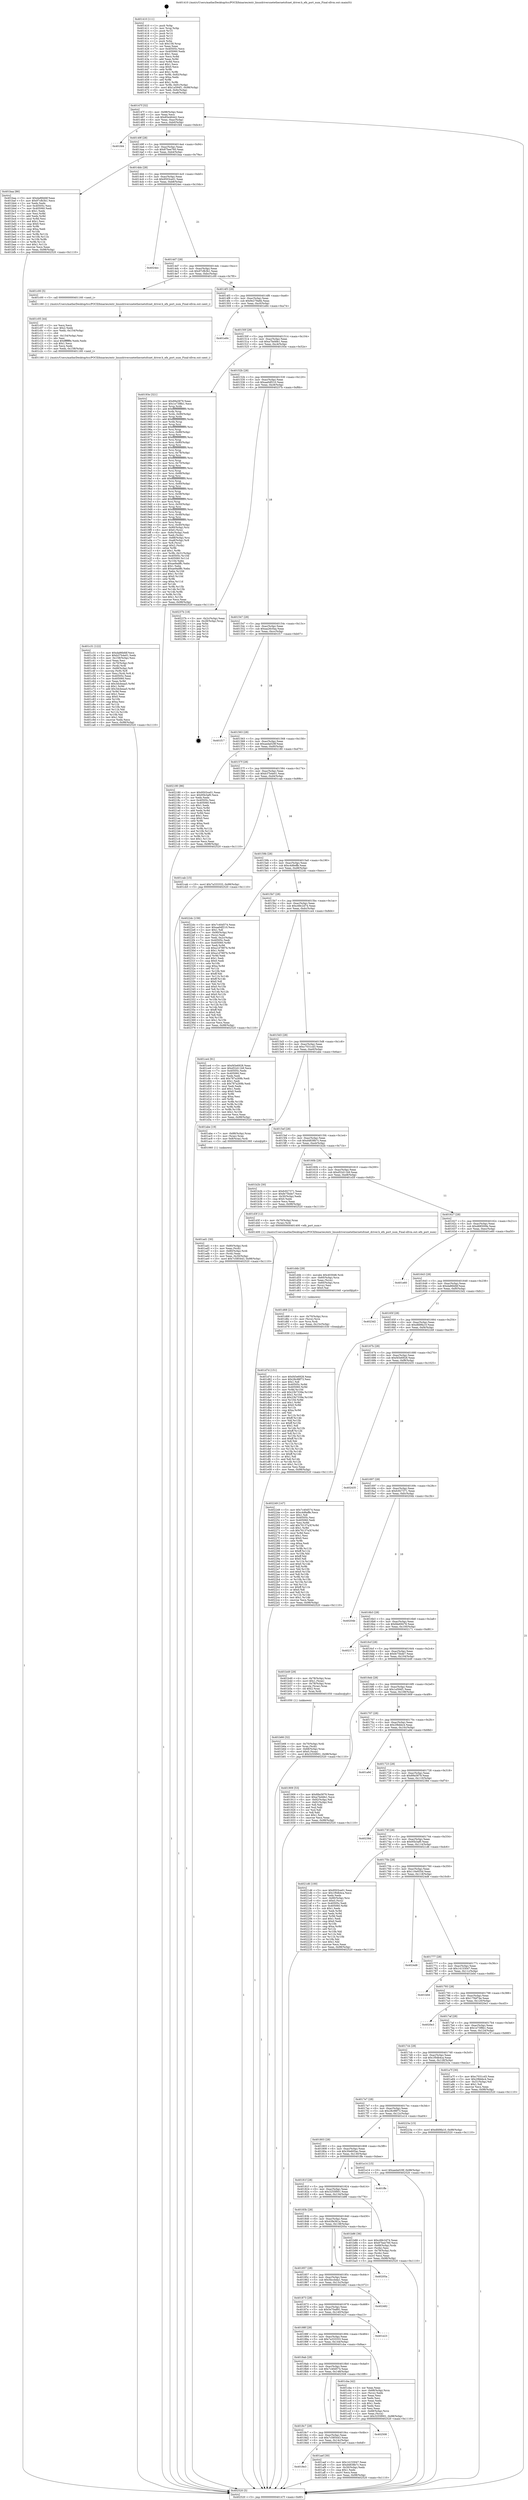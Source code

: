digraph "0x401410" {
  label = "0x401410 (/mnt/c/Users/mathe/Desktop/tcc/POCII/binaries/extr_linuxdriversnetethernetsfcnet_driver.h_efx_port_num_Final-ollvm.out::main(0))"
  labelloc = "t"
  node[shape=record]

  Entry [label="",width=0.3,height=0.3,shape=circle,fillcolor=black,style=filled]
  "0x40147f" [label="{
     0x40147f [32]\l
     | [instrs]\l
     &nbsp;&nbsp;0x40147f \<+6\>: mov -0x98(%rbp),%eax\l
     &nbsp;&nbsp;0x401485 \<+2\>: mov %eax,%ecx\l
     &nbsp;&nbsp;0x401487 \<+6\>: sub $0x85e46442,%ecx\l
     &nbsp;&nbsp;0x40148d \<+6\>: mov %eax,-0xac(%rbp)\l
     &nbsp;&nbsp;0x401493 \<+6\>: mov %ecx,-0xb0(%rbp)\l
     &nbsp;&nbsp;0x401499 \<+6\>: je 0000000000401fd4 \<main+0xbc4\>\l
  }"]
  "0x401fd4" [label="{
     0x401fd4\l
  }", style=dashed]
  "0x40149f" [label="{
     0x40149f [28]\l
     | [instrs]\l
     &nbsp;&nbsp;0x40149f \<+5\>: jmp 00000000004014a4 \<main+0x94\>\l
     &nbsp;&nbsp;0x4014a4 \<+6\>: mov -0xac(%rbp),%eax\l
     &nbsp;&nbsp;0x4014aa \<+5\>: sub $0x87bee760,%eax\l
     &nbsp;&nbsp;0x4014af \<+6\>: mov %eax,-0xb4(%rbp)\l
     &nbsp;&nbsp;0x4014b5 \<+6\>: je 0000000000401baa \<main+0x79a\>\l
  }"]
  Exit [label="",width=0.3,height=0.3,shape=circle,fillcolor=black,style=filled,peripheries=2]
  "0x401baa" [label="{
     0x401baa [86]\l
     | [instrs]\l
     &nbsp;&nbsp;0x401baa \<+5\>: mov $0xda86bfdf,%eax\l
     &nbsp;&nbsp;0x401baf \<+5\>: mov $0x97cfb3b1,%ecx\l
     &nbsp;&nbsp;0x401bb4 \<+2\>: xor %edx,%edx\l
     &nbsp;&nbsp;0x401bb6 \<+7\>: mov 0x40505c,%esi\l
     &nbsp;&nbsp;0x401bbd \<+7\>: mov 0x405060,%edi\l
     &nbsp;&nbsp;0x401bc4 \<+3\>: sub $0x1,%edx\l
     &nbsp;&nbsp;0x401bc7 \<+3\>: mov %esi,%r8d\l
     &nbsp;&nbsp;0x401bca \<+3\>: add %edx,%r8d\l
     &nbsp;&nbsp;0x401bcd \<+4\>: imul %r8d,%esi\l
     &nbsp;&nbsp;0x401bd1 \<+3\>: and $0x1,%esi\l
     &nbsp;&nbsp;0x401bd4 \<+3\>: cmp $0x0,%esi\l
     &nbsp;&nbsp;0x401bd7 \<+4\>: sete %r9b\l
     &nbsp;&nbsp;0x401bdb \<+3\>: cmp $0xa,%edi\l
     &nbsp;&nbsp;0x401bde \<+4\>: setl %r10b\l
     &nbsp;&nbsp;0x401be2 \<+3\>: mov %r9b,%r11b\l
     &nbsp;&nbsp;0x401be5 \<+3\>: and %r10b,%r11b\l
     &nbsp;&nbsp;0x401be8 \<+3\>: xor %r10b,%r9b\l
     &nbsp;&nbsp;0x401beb \<+3\>: or %r9b,%r11b\l
     &nbsp;&nbsp;0x401bee \<+4\>: test $0x1,%r11b\l
     &nbsp;&nbsp;0x401bf2 \<+3\>: cmovne %ecx,%eax\l
     &nbsp;&nbsp;0x401bf5 \<+6\>: mov %eax,-0x98(%rbp)\l
     &nbsp;&nbsp;0x401bfb \<+5\>: jmp 0000000000402520 \<main+0x1110\>\l
  }"]
  "0x4014bb" [label="{
     0x4014bb [28]\l
     | [instrs]\l
     &nbsp;&nbsp;0x4014bb \<+5\>: jmp 00000000004014c0 \<main+0xb0\>\l
     &nbsp;&nbsp;0x4014c0 \<+6\>: mov -0xac(%rbp),%eax\l
     &nbsp;&nbsp;0x4014c6 \<+5\>: sub $0x9503ce01,%eax\l
     &nbsp;&nbsp;0x4014cb \<+6\>: mov %eax,-0xb8(%rbp)\l
     &nbsp;&nbsp;0x4014d1 \<+6\>: je 00000000004024ec \<main+0x10dc\>\l
  }"]
  "0x401d7d" [label="{
     0x401d7d [151]\l
     | [instrs]\l
     &nbsp;&nbsp;0x401d7d \<+5\>: mov $0xf45e6928,%eax\l
     &nbsp;&nbsp;0x401d82 \<+5\>: mov $0x28c98f73,%esi\l
     &nbsp;&nbsp;0x401d87 \<+2\>: mov $0x1,%dl\l
     &nbsp;&nbsp;0x401d89 \<+8\>: mov 0x40505c,%r8d\l
     &nbsp;&nbsp;0x401d91 \<+8\>: mov 0x405060,%r9d\l
     &nbsp;&nbsp;0x401d99 \<+3\>: mov %r8d,%r10d\l
     &nbsp;&nbsp;0x401d9c \<+7\>: add $0x23b7339e,%r10d\l
     &nbsp;&nbsp;0x401da3 \<+4\>: sub $0x1,%r10d\l
     &nbsp;&nbsp;0x401da7 \<+7\>: sub $0x23b7339e,%r10d\l
     &nbsp;&nbsp;0x401dae \<+4\>: imul %r10d,%r8d\l
     &nbsp;&nbsp;0x401db2 \<+4\>: and $0x1,%r8d\l
     &nbsp;&nbsp;0x401db6 \<+4\>: cmp $0x0,%r8d\l
     &nbsp;&nbsp;0x401dba \<+4\>: sete %r11b\l
     &nbsp;&nbsp;0x401dbe \<+4\>: cmp $0xa,%r9d\l
     &nbsp;&nbsp;0x401dc2 \<+3\>: setl %bl\l
     &nbsp;&nbsp;0x401dc5 \<+3\>: mov %r11b,%r14b\l
     &nbsp;&nbsp;0x401dc8 \<+4\>: xor $0xff,%r14b\l
     &nbsp;&nbsp;0x401dcc \<+3\>: mov %bl,%r15b\l
     &nbsp;&nbsp;0x401dcf \<+4\>: xor $0xff,%r15b\l
     &nbsp;&nbsp;0x401dd3 \<+3\>: xor $0x1,%dl\l
     &nbsp;&nbsp;0x401dd6 \<+3\>: mov %r14b,%r12b\l
     &nbsp;&nbsp;0x401dd9 \<+4\>: and $0xff,%r12b\l
     &nbsp;&nbsp;0x401ddd \<+3\>: and %dl,%r11b\l
     &nbsp;&nbsp;0x401de0 \<+3\>: mov %r15b,%r13b\l
     &nbsp;&nbsp;0x401de3 \<+4\>: and $0xff,%r13b\l
     &nbsp;&nbsp;0x401de7 \<+2\>: and %dl,%bl\l
     &nbsp;&nbsp;0x401de9 \<+3\>: or %r11b,%r12b\l
     &nbsp;&nbsp;0x401dec \<+3\>: or %bl,%r13b\l
     &nbsp;&nbsp;0x401def \<+3\>: xor %r13b,%r12b\l
     &nbsp;&nbsp;0x401df2 \<+3\>: or %r15b,%r14b\l
     &nbsp;&nbsp;0x401df5 \<+4\>: xor $0xff,%r14b\l
     &nbsp;&nbsp;0x401df9 \<+3\>: or $0x1,%dl\l
     &nbsp;&nbsp;0x401dfc \<+3\>: and %dl,%r14b\l
     &nbsp;&nbsp;0x401dff \<+3\>: or %r14b,%r12b\l
     &nbsp;&nbsp;0x401e02 \<+4\>: test $0x1,%r12b\l
     &nbsp;&nbsp;0x401e06 \<+3\>: cmovne %esi,%eax\l
     &nbsp;&nbsp;0x401e09 \<+6\>: mov %eax,-0x98(%rbp)\l
     &nbsp;&nbsp;0x401e0f \<+5\>: jmp 0000000000402520 \<main+0x1110\>\l
  }"]
  "0x4024ec" [label="{
     0x4024ec\l
  }", style=dashed]
  "0x4014d7" [label="{
     0x4014d7 [28]\l
     | [instrs]\l
     &nbsp;&nbsp;0x4014d7 \<+5\>: jmp 00000000004014dc \<main+0xcc\>\l
     &nbsp;&nbsp;0x4014dc \<+6\>: mov -0xac(%rbp),%eax\l
     &nbsp;&nbsp;0x4014e2 \<+5\>: sub $0x97cfb3b1,%eax\l
     &nbsp;&nbsp;0x4014e7 \<+6\>: mov %eax,-0xbc(%rbp)\l
     &nbsp;&nbsp;0x4014ed \<+6\>: je 0000000000401c00 \<main+0x7f0\>\l
  }"]
  "0x401d68" [label="{
     0x401d68 [21]\l
     | [instrs]\l
     &nbsp;&nbsp;0x401d68 \<+4\>: mov -0x70(%rbp),%rcx\l
     &nbsp;&nbsp;0x401d6c \<+3\>: mov (%rcx),%rcx\l
     &nbsp;&nbsp;0x401d6f \<+3\>: mov %rcx,%rdi\l
     &nbsp;&nbsp;0x401d72 \<+6\>: mov %eax,-0x15c(%rbp)\l
     &nbsp;&nbsp;0x401d78 \<+5\>: call 0000000000401030 \<free@plt\>\l
     | [calls]\l
     &nbsp;&nbsp;0x401030 \{1\} (unknown)\l
  }"]
  "0x401c00" [label="{
     0x401c00 [5]\l
     | [instrs]\l
     &nbsp;&nbsp;0x401c00 \<+5\>: call 0000000000401160 \<next_i\>\l
     | [calls]\l
     &nbsp;&nbsp;0x401160 \{1\} (/mnt/c/Users/mathe/Desktop/tcc/POCII/binaries/extr_linuxdriversnetethernetsfcnet_driver.h_efx_port_num_Final-ollvm.out::next_i)\l
  }"]
  "0x4014f3" [label="{
     0x4014f3 [28]\l
     | [instrs]\l
     &nbsp;&nbsp;0x4014f3 \<+5\>: jmp 00000000004014f8 \<main+0xe8\>\l
     &nbsp;&nbsp;0x4014f8 \<+6\>: mov -0xac(%rbp),%eax\l
     &nbsp;&nbsp;0x4014fe \<+5\>: sub $0x9e279a6b,%eax\l
     &nbsp;&nbsp;0x401503 \<+6\>: mov %eax,-0xc0(%rbp)\l
     &nbsp;&nbsp;0x401509 \<+6\>: je 0000000000401e84 \<main+0xa74\>\l
  }"]
  "0x401d4b" [label="{
     0x401d4b [29]\l
     | [instrs]\l
     &nbsp;&nbsp;0x401d4b \<+10\>: movabs $0x4030d6,%rdi\l
     &nbsp;&nbsp;0x401d55 \<+4\>: mov -0x60(%rbp),%rcx\l
     &nbsp;&nbsp;0x401d59 \<+2\>: mov %eax,(%rcx)\l
     &nbsp;&nbsp;0x401d5b \<+4\>: mov -0x60(%rbp),%rcx\l
     &nbsp;&nbsp;0x401d5f \<+2\>: mov (%rcx),%esi\l
     &nbsp;&nbsp;0x401d61 \<+2\>: mov $0x0,%al\l
     &nbsp;&nbsp;0x401d63 \<+5\>: call 0000000000401040 \<printf@plt\>\l
     | [calls]\l
     &nbsp;&nbsp;0x401040 \{1\} (unknown)\l
  }"]
  "0x401e84" [label="{
     0x401e84\l
  }", style=dashed]
  "0x40150f" [label="{
     0x40150f [28]\l
     | [instrs]\l
     &nbsp;&nbsp;0x40150f \<+5\>: jmp 0000000000401514 \<main+0x104\>\l
     &nbsp;&nbsp;0x401514 \<+6\>: mov -0xac(%rbp),%eax\l
     &nbsp;&nbsp;0x40151a \<+5\>: sub $0xa7bd4fe1,%eax\l
     &nbsp;&nbsp;0x40151f \<+6\>: mov %eax,-0xc4(%rbp)\l
     &nbsp;&nbsp;0x401525 \<+6\>: je 000000000040193e \<main+0x52e\>\l
  }"]
  "0x401c31" [label="{
     0x401c31 [122]\l
     | [instrs]\l
     &nbsp;&nbsp;0x401c31 \<+5\>: mov $0xda86bfdf,%ecx\l
     &nbsp;&nbsp;0x401c36 \<+5\>: mov $0xb37b4e01,%edx\l
     &nbsp;&nbsp;0x401c3b \<+6\>: mov -0x158(%rbp),%esi\l
     &nbsp;&nbsp;0x401c41 \<+3\>: imul %eax,%esi\l
     &nbsp;&nbsp;0x401c44 \<+4\>: mov -0x70(%rbp),%rdi\l
     &nbsp;&nbsp;0x401c48 \<+3\>: mov (%rdi),%rdi\l
     &nbsp;&nbsp;0x401c4b \<+4\>: mov -0x68(%rbp),%r8\l
     &nbsp;&nbsp;0x401c4f \<+3\>: movslq (%r8),%r8\l
     &nbsp;&nbsp;0x401c52 \<+4\>: mov %esi,(%rdi,%r8,4)\l
     &nbsp;&nbsp;0x401c56 \<+7\>: mov 0x40505c,%eax\l
     &nbsp;&nbsp;0x401c5d \<+7\>: mov 0x405060,%esi\l
     &nbsp;&nbsp;0x401c64 \<+3\>: mov %eax,%r9d\l
     &nbsp;&nbsp;0x401c67 \<+7\>: sub $0x3dcbeaa5,%r9d\l
     &nbsp;&nbsp;0x401c6e \<+4\>: sub $0x1,%r9d\l
     &nbsp;&nbsp;0x401c72 \<+7\>: add $0x3dcbeaa5,%r9d\l
     &nbsp;&nbsp;0x401c79 \<+4\>: imul %r9d,%eax\l
     &nbsp;&nbsp;0x401c7d \<+3\>: and $0x1,%eax\l
     &nbsp;&nbsp;0x401c80 \<+3\>: cmp $0x0,%eax\l
     &nbsp;&nbsp;0x401c83 \<+4\>: sete %r10b\l
     &nbsp;&nbsp;0x401c87 \<+3\>: cmp $0xa,%esi\l
     &nbsp;&nbsp;0x401c8a \<+4\>: setl %r11b\l
     &nbsp;&nbsp;0x401c8e \<+3\>: mov %r10b,%bl\l
     &nbsp;&nbsp;0x401c91 \<+3\>: and %r11b,%bl\l
     &nbsp;&nbsp;0x401c94 \<+3\>: xor %r11b,%r10b\l
     &nbsp;&nbsp;0x401c97 \<+3\>: or %r10b,%bl\l
     &nbsp;&nbsp;0x401c9a \<+3\>: test $0x1,%bl\l
     &nbsp;&nbsp;0x401c9d \<+3\>: cmovne %edx,%ecx\l
     &nbsp;&nbsp;0x401ca0 \<+6\>: mov %ecx,-0x98(%rbp)\l
     &nbsp;&nbsp;0x401ca6 \<+5\>: jmp 0000000000402520 \<main+0x1110\>\l
  }"]
  "0x40193e" [label="{
     0x40193e [321]\l
     | [instrs]\l
     &nbsp;&nbsp;0x40193e \<+5\>: mov $0x89a5879,%eax\l
     &nbsp;&nbsp;0x401943 \<+5\>: mov $0x1e73f8b1,%ecx\l
     &nbsp;&nbsp;0x401948 \<+3\>: mov %rsp,%rdx\l
     &nbsp;&nbsp;0x40194b \<+4\>: add $0xfffffffffffffff0,%rdx\l
     &nbsp;&nbsp;0x40194f \<+3\>: mov %rdx,%rsp\l
     &nbsp;&nbsp;0x401952 \<+7\>: mov %rdx,-0x90(%rbp)\l
     &nbsp;&nbsp;0x401959 \<+3\>: mov %rsp,%rdx\l
     &nbsp;&nbsp;0x40195c \<+4\>: add $0xfffffffffffffff0,%rdx\l
     &nbsp;&nbsp;0x401960 \<+3\>: mov %rdx,%rsp\l
     &nbsp;&nbsp;0x401963 \<+3\>: mov %rsp,%rsi\l
     &nbsp;&nbsp;0x401966 \<+4\>: add $0xfffffffffffffff0,%rsi\l
     &nbsp;&nbsp;0x40196a \<+3\>: mov %rsi,%rsp\l
     &nbsp;&nbsp;0x40196d \<+7\>: mov %rsi,-0x88(%rbp)\l
     &nbsp;&nbsp;0x401974 \<+3\>: mov %rsp,%rsi\l
     &nbsp;&nbsp;0x401977 \<+4\>: add $0xfffffffffffffff0,%rsi\l
     &nbsp;&nbsp;0x40197b \<+3\>: mov %rsi,%rsp\l
     &nbsp;&nbsp;0x40197e \<+4\>: mov %rsi,-0x80(%rbp)\l
     &nbsp;&nbsp;0x401982 \<+3\>: mov %rsp,%rsi\l
     &nbsp;&nbsp;0x401985 \<+4\>: add $0xfffffffffffffff0,%rsi\l
     &nbsp;&nbsp;0x401989 \<+3\>: mov %rsi,%rsp\l
     &nbsp;&nbsp;0x40198c \<+4\>: mov %rsi,-0x78(%rbp)\l
     &nbsp;&nbsp;0x401990 \<+3\>: mov %rsp,%rsi\l
     &nbsp;&nbsp;0x401993 \<+4\>: add $0xfffffffffffffff0,%rsi\l
     &nbsp;&nbsp;0x401997 \<+3\>: mov %rsi,%rsp\l
     &nbsp;&nbsp;0x40199a \<+4\>: mov %rsi,-0x70(%rbp)\l
     &nbsp;&nbsp;0x40199e \<+3\>: mov %rsp,%rsi\l
     &nbsp;&nbsp;0x4019a1 \<+4\>: add $0xfffffffffffffff0,%rsi\l
     &nbsp;&nbsp;0x4019a5 \<+3\>: mov %rsi,%rsp\l
     &nbsp;&nbsp;0x4019a8 \<+4\>: mov %rsi,-0x68(%rbp)\l
     &nbsp;&nbsp;0x4019ac \<+3\>: mov %rsp,%rsi\l
     &nbsp;&nbsp;0x4019af \<+4\>: add $0xfffffffffffffff0,%rsi\l
     &nbsp;&nbsp;0x4019b3 \<+3\>: mov %rsi,%rsp\l
     &nbsp;&nbsp;0x4019b6 \<+4\>: mov %rsi,-0x60(%rbp)\l
     &nbsp;&nbsp;0x4019ba \<+3\>: mov %rsp,%rsi\l
     &nbsp;&nbsp;0x4019bd \<+4\>: add $0xfffffffffffffff0,%rsi\l
     &nbsp;&nbsp;0x4019c1 \<+3\>: mov %rsi,%rsp\l
     &nbsp;&nbsp;0x4019c4 \<+4\>: mov %rsi,-0x58(%rbp)\l
     &nbsp;&nbsp;0x4019c8 \<+3\>: mov %rsp,%rsi\l
     &nbsp;&nbsp;0x4019cb \<+4\>: add $0xfffffffffffffff0,%rsi\l
     &nbsp;&nbsp;0x4019cf \<+3\>: mov %rsi,%rsp\l
     &nbsp;&nbsp;0x4019d2 \<+4\>: mov %rsi,-0x50(%rbp)\l
     &nbsp;&nbsp;0x4019d6 \<+3\>: mov %rsp,%rsi\l
     &nbsp;&nbsp;0x4019d9 \<+4\>: add $0xfffffffffffffff0,%rsi\l
     &nbsp;&nbsp;0x4019dd \<+3\>: mov %rsi,%rsp\l
     &nbsp;&nbsp;0x4019e0 \<+4\>: mov %rsi,-0x48(%rbp)\l
     &nbsp;&nbsp;0x4019e4 \<+3\>: mov %rsp,%rsi\l
     &nbsp;&nbsp;0x4019e7 \<+4\>: add $0xfffffffffffffff0,%rsi\l
     &nbsp;&nbsp;0x4019eb \<+3\>: mov %rsi,%rsp\l
     &nbsp;&nbsp;0x4019ee \<+4\>: mov %rsi,-0x40(%rbp)\l
     &nbsp;&nbsp;0x4019f2 \<+7\>: mov -0x90(%rbp),%rsi\l
     &nbsp;&nbsp;0x4019f9 \<+6\>: movl $0x0,(%rsi)\l
     &nbsp;&nbsp;0x4019ff \<+6\>: mov -0x9c(%rbp),%edi\l
     &nbsp;&nbsp;0x401a05 \<+2\>: mov %edi,(%rdx)\l
     &nbsp;&nbsp;0x401a07 \<+7\>: mov -0x88(%rbp),%rsi\l
     &nbsp;&nbsp;0x401a0e \<+7\>: mov -0xa8(%rbp),%r8\l
     &nbsp;&nbsp;0x401a15 \<+3\>: mov %r8,(%rsi)\l
     &nbsp;&nbsp;0x401a18 \<+3\>: cmpl $0x2,(%rdx)\l
     &nbsp;&nbsp;0x401a1b \<+4\>: setne %r9b\l
     &nbsp;&nbsp;0x401a1f \<+4\>: and $0x1,%r9b\l
     &nbsp;&nbsp;0x401a23 \<+4\>: mov %r9b,-0x31(%rbp)\l
     &nbsp;&nbsp;0x401a27 \<+8\>: mov 0x40505c,%r10d\l
     &nbsp;&nbsp;0x401a2f \<+8\>: mov 0x405060,%r11d\l
     &nbsp;&nbsp;0x401a37 \<+3\>: mov %r10d,%ebx\l
     &nbsp;&nbsp;0x401a3a \<+6\>: sub $0xae9adffc,%ebx\l
     &nbsp;&nbsp;0x401a40 \<+3\>: sub $0x1,%ebx\l
     &nbsp;&nbsp;0x401a43 \<+6\>: add $0xae9adffc,%ebx\l
     &nbsp;&nbsp;0x401a49 \<+4\>: imul %ebx,%r10d\l
     &nbsp;&nbsp;0x401a4d \<+4\>: and $0x1,%r10d\l
     &nbsp;&nbsp;0x401a51 \<+4\>: cmp $0x0,%r10d\l
     &nbsp;&nbsp;0x401a55 \<+4\>: sete %r9b\l
     &nbsp;&nbsp;0x401a59 \<+4\>: cmp $0xa,%r11d\l
     &nbsp;&nbsp;0x401a5d \<+4\>: setl %r14b\l
     &nbsp;&nbsp;0x401a61 \<+3\>: mov %r9b,%r15b\l
     &nbsp;&nbsp;0x401a64 \<+3\>: and %r14b,%r15b\l
     &nbsp;&nbsp;0x401a67 \<+3\>: xor %r14b,%r9b\l
     &nbsp;&nbsp;0x401a6a \<+3\>: or %r9b,%r15b\l
     &nbsp;&nbsp;0x401a6d \<+4\>: test $0x1,%r15b\l
     &nbsp;&nbsp;0x401a71 \<+3\>: cmovne %ecx,%eax\l
     &nbsp;&nbsp;0x401a74 \<+6\>: mov %eax,-0x98(%rbp)\l
     &nbsp;&nbsp;0x401a7a \<+5\>: jmp 0000000000402520 \<main+0x1110\>\l
  }"]
  "0x40152b" [label="{
     0x40152b [28]\l
     | [instrs]\l
     &nbsp;&nbsp;0x40152b \<+5\>: jmp 0000000000401530 \<main+0x120\>\l
     &nbsp;&nbsp;0x401530 \<+6\>: mov -0xac(%rbp),%eax\l
     &nbsp;&nbsp;0x401536 \<+5\>: sub $0xaa0df210,%eax\l
     &nbsp;&nbsp;0x40153b \<+6\>: mov %eax,-0xc8(%rbp)\l
     &nbsp;&nbsp;0x401541 \<+6\>: je 000000000040237b \<main+0xf6b\>\l
  }"]
  "0x401c05" [label="{
     0x401c05 [44]\l
     | [instrs]\l
     &nbsp;&nbsp;0x401c05 \<+2\>: xor %ecx,%ecx\l
     &nbsp;&nbsp;0x401c07 \<+5\>: mov $0x2,%edx\l
     &nbsp;&nbsp;0x401c0c \<+6\>: mov %edx,-0x154(%rbp)\l
     &nbsp;&nbsp;0x401c12 \<+1\>: cltd\l
     &nbsp;&nbsp;0x401c13 \<+6\>: mov -0x154(%rbp),%esi\l
     &nbsp;&nbsp;0x401c19 \<+2\>: idiv %esi\l
     &nbsp;&nbsp;0x401c1b \<+6\>: imul $0xfffffffe,%edx,%edx\l
     &nbsp;&nbsp;0x401c21 \<+3\>: sub $0x1,%ecx\l
     &nbsp;&nbsp;0x401c24 \<+2\>: sub %ecx,%edx\l
     &nbsp;&nbsp;0x401c26 \<+6\>: mov %edx,-0x158(%rbp)\l
     &nbsp;&nbsp;0x401c2c \<+5\>: call 0000000000401160 \<next_i\>\l
     | [calls]\l
     &nbsp;&nbsp;0x401160 \{1\} (/mnt/c/Users/mathe/Desktop/tcc/POCII/binaries/extr_linuxdriversnetethernetsfcnet_driver.h_efx_port_num_Final-ollvm.out::next_i)\l
  }"]
  "0x40237b" [label="{
     0x40237b [18]\l
     | [instrs]\l
     &nbsp;&nbsp;0x40237b \<+3\>: mov -0x2c(%rbp),%eax\l
     &nbsp;&nbsp;0x40237e \<+4\>: lea -0x28(%rbp),%rsp\l
     &nbsp;&nbsp;0x402382 \<+1\>: pop %rbx\l
     &nbsp;&nbsp;0x402383 \<+2\>: pop %r12\l
     &nbsp;&nbsp;0x402385 \<+2\>: pop %r13\l
     &nbsp;&nbsp;0x402387 \<+2\>: pop %r14\l
     &nbsp;&nbsp;0x402389 \<+2\>: pop %r15\l
     &nbsp;&nbsp;0x40238b \<+1\>: pop %rbp\l
     &nbsp;&nbsp;0x40238c \<+1\>: ret\l
  }"]
  "0x401547" [label="{
     0x401547 [28]\l
     | [instrs]\l
     &nbsp;&nbsp;0x401547 \<+5\>: jmp 000000000040154c \<main+0x13c\>\l
     &nbsp;&nbsp;0x40154c \<+6\>: mov -0xac(%rbp),%eax\l
     &nbsp;&nbsp;0x401552 \<+5\>: sub $0xaa26c0aa,%eax\l
     &nbsp;&nbsp;0x401557 \<+6\>: mov %eax,-0xcc(%rbp)\l
     &nbsp;&nbsp;0x40155d \<+6\>: je 0000000000401f17 \<main+0xb07\>\l
  }"]
  "0x401b66" [label="{
     0x401b66 [32]\l
     | [instrs]\l
     &nbsp;&nbsp;0x401b66 \<+4\>: mov -0x70(%rbp),%rdi\l
     &nbsp;&nbsp;0x401b6a \<+3\>: mov %rax,(%rdi)\l
     &nbsp;&nbsp;0x401b6d \<+4\>: mov -0x68(%rbp),%rax\l
     &nbsp;&nbsp;0x401b71 \<+6\>: movl $0x0,(%rax)\l
     &nbsp;&nbsp;0x401b77 \<+10\>: movl $0x3255f001,-0x98(%rbp)\l
     &nbsp;&nbsp;0x401b81 \<+5\>: jmp 0000000000402520 \<main+0x1110\>\l
  }"]
  "0x401f17" [label="{
     0x401f17\l
  }", style=dashed]
  "0x401563" [label="{
     0x401563 [28]\l
     | [instrs]\l
     &nbsp;&nbsp;0x401563 \<+5\>: jmp 0000000000401568 \<main+0x158\>\l
     &nbsp;&nbsp;0x401568 \<+6\>: mov -0xac(%rbp),%eax\l
     &nbsp;&nbsp;0x40156e \<+5\>: sub $0xaeda029f,%eax\l
     &nbsp;&nbsp;0x401573 \<+6\>: mov %eax,-0xd0(%rbp)\l
     &nbsp;&nbsp;0x401579 \<+6\>: je 0000000000402180 \<main+0xd70\>\l
  }"]
  "0x4018e3" [label="{
     0x4018e3\l
  }", style=dashed]
  "0x402180" [label="{
     0x402180 [86]\l
     | [instrs]\l
     &nbsp;&nbsp;0x402180 \<+5\>: mov $0x9503ce01,%eax\l
     &nbsp;&nbsp;0x402185 \<+5\>: mov $0x95b3af0,%ecx\l
     &nbsp;&nbsp;0x40218a \<+2\>: xor %edx,%edx\l
     &nbsp;&nbsp;0x40218c \<+7\>: mov 0x40505c,%esi\l
     &nbsp;&nbsp;0x402193 \<+7\>: mov 0x405060,%edi\l
     &nbsp;&nbsp;0x40219a \<+3\>: sub $0x1,%edx\l
     &nbsp;&nbsp;0x40219d \<+3\>: mov %esi,%r8d\l
     &nbsp;&nbsp;0x4021a0 \<+3\>: add %edx,%r8d\l
     &nbsp;&nbsp;0x4021a3 \<+4\>: imul %r8d,%esi\l
     &nbsp;&nbsp;0x4021a7 \<+3\>: and $0x1,%esi\l
     &nbsp;&nbsp;0x4021aa \<+3\>: cmp $0x0,%esi\l
     &nbsp;&nbsp;0x4021ad \<+4\>: sete %r9b\l
     &nbsp;&nbsp;0x4021b1 \<+3\>: cmp $0xa,%edi\l
     &nbsp;&nbsp;0x4021b4 \<+4\>: setl %r10b\l
     &nbsp;&nbsp;0x4021b8 \<+3\>: mov %r9b,%r11b\l
     &nbsp;&nbsp;0x4021bb \<+3\>: and %r10b,%r11b\l
     &nbsp;&nbsp;0x4021be \<+3\>: xor %r10b,%r9b\l
     &nbsp;&nbsp;0x4021c1 \<+3\>: or %r9b,%r11b\l
     &nbsp;&nbsp;0x4021c4 \<+4\>: test $0x1,%r11b\l
     &nbsp;&nbsp;0x4021c8 \<+3\>: cmovne %ecx,%eax\l
     &nbsp;&nbsp;0x4021cb \<+6\>: mov %eax,-0x98(%rbp)\l
     &nbsp;&nbsp;0x4021d1 \<+5\>: jmp 0000000000402520 \<main+0x1110\>\l
  }"]
  "0x40157f" [label="{
     0x40157f [28]\l
     | [instrs]\l
     &nbsp;&nbsp;0x40157f \<+5\>: jmp 0000000000401584 \<main+0x174\>\l
     &nbsp;&nbsp;0x401584 \<+6\>: mov -0xac(%rbp),%eax\l
     &nbsp;&nbsp;0x40158a \<+5\>: sub $0xb37b4e01,%eax\l
     &nbsp;&nbsp;0x40158f \<+6\>: mov %eax,-0xd4(%rbp)\l
     &nbsp;&nbsp;0x401595 \<+6\>: je 0000000000401cab \<main+0x89b\>\l
  }"]
  "0x401aef" [label="{
     0x401aef [30]\l
     | [instrs]\l
     &nbsp;&nbsp;0x401aef \<+5\>: mov $0x14153047,%eax\l
     &nbsp;&nbsp;0x401af4 \<+5\>: mov $0xd4838b7c,%ecx\l
     &nbsp;&nbsp;0x401af9 \<+3\>: mov -0x30(%rbp),%edx\l
     &nbsp;&nbsp;0x401afc \<+3\>: cmp $0x1,%edx\l
     &nbsp;&nbsp;0x401aff \<+3\>: cmovl %ecx,%eax\l
     &nbsp;&nbsp;0x401b02 \<+6\>: mov %eax,-0x98(%rbp)\l
     &nbsp;&nbsp;0x401b08 \<+5\>: jmp 0000000000402520 \<main+0x1110\>\l
  }"]
  "0x401cab" [label="{
     0x401cab [15]\l
     | [instrs]\l
     &nbsp;&nbsp;0x401cab \<+10\>: movl $0x7a333333,-0x98(%rbp)\l
     &nbsp;&nbsp;0x401cb5 \<+5\>: jmp 0000000000402520 \<main+0x1110\>\l
  }"]
  "0x40159b" [label="{
     0x40159b [28]\l
     | [instrs]\l
     &nbsp;&nbsp;0x40159b \<+5\>: jmp 00000000004015a0 \<main+0x190\>\l
     &nbsp;&nbsp;0x4015a0 \<+6\>: mov -0xac(%rbp),%eax\l
     &nbsp;&nbsp;0x4015a6 \<+5\>: sub $0xc4d6effe,%eax\l
     &nbsp;&nbsp;0x4015ab \<+6\>: mov %eax,-0xd8(%rbp)\l
     &nbsp;&nbsp;0x4015b1 \<+6\>: je 00000000004022dc \<main+0xecc\>\l
  }"]
  "0x4018c7" [label="{
     0x4018c7 [28]\l
     | [instrs]\l
     &nbsp;&nbsp;0x4018c7 \<+5\>: jmp 00000000004018cc \<main+0x4bc\>\l
     &nbsp;&nbsp;0x4018cc \<+6\>: mov -0xac(%rbp),%eax\l
     &nbsp;&nbsp;0x4018d2 \<+5\>: sub $0x7c585443,%eax\l
     &nbsp;&nbsp;0x4018d7 \<+6\>: mov %eax,-0x14c(%rbp)\l
     &nbsp;&nbsp;0x4018dd \<+6\>: je 0000000000401aef \<main+0x6df\>\l
  }"]
  "0x4022dc" [label="{
     0x4022dc [159]\l
     | [instrs]\l
     &nbsp;&nbsp;0x4022dc \<+5\>: mov $0x7c40d574,%eax\l
     &nbsp;&nbsp;0x4022e1 \<+5\>: mov $0xaa0df210,%ecx\l
     &nbsp;&nbsp;0x4022e6 \<+2\>: mov $0x1,%dl\l
     &nbsp;&nbsp;0x4022e8 \<+7\>: mov -0x90(%rbp),%rsi\l
     &nbsp;&nbsp;0x4022ef \<+2\>: mov (%rsi),%edi\l
     &nbsp;&nbsp;0x4022f1 \<+3\>: mov %edi,-0x2c(%rbp)\l
     &nbsp;&nbsp;0x4022f4 \<+7\>: mov 0x40505c,%edi\l
     &nbsp;&nbsp;0x4022fb \<+8\>: mov 0x405060,%r8d\l
     &nbsp;&nbsp;0x402303 \<+3\>: mov %edi,%r9d\l
     &nbsp;&nbsp;0x402306 \<+7\>: sub $0xa1d7897b,%r9d\l
     &nbsp;&nbsp;0x40230d \<+4\>: sub $0x1,%r9d\l
     &nbsp;&nbsp;0x402311 \<+7\>: add $0xa1d7897b,%r9d\l
     &nbsp;&nbsp;0x402318 \<+4\>: imul %r9d,%edi\l
     &nbsp;&nbsp;0x40231c \<+3\>: and $0x1,%edi\l
     &nbsp;&nbsp;0x40231f \<+3\>: cmp $0x0,%edi\l
     &nbsp;&nbsp;0x402322 \<+4\>: sete %r10b\l
     &nbsp;&nbsp;0x402326 \<+4\>: cmp $0xa,%r8d\l
     &nbsp;&nbsp;0x40232a \<+4\>: setl %r11b\l
     &nbsp;&nbsp;0x40232e \<+3\>: mov %r10b,%bl\l
     &nbsp;&nbsp;0x402331 \<+3\>: xor $0xff,%bl\l
     &nbsp;&nbsp;0x402334 \<+3\>: mov %r11b,%r14b\l
     &nbsp;&nbsp;0x402337 \<+4\>: xor $0xff,%r14b\l
     &nbsp;&nbsp;0x40233b \<+3\>: xor $0x0,%dl\l
     &nbsp;&nbsp;0x40233e \<+3\>: mov %bl,%r15b\l
     &nbsp;&nbsp;0x402341 \<+4\>: and $0x0,%r15b\l
     &nbsp;&nbsp;0x402345 \<+3\>: and %dl,%r10b\l
     &nbsp;&nbsp;0x402348 \<+3\>: mov %r14b,%r12b\l
     &nbsp;&nbsp;0x40234b \<+4\>: and $0x0,%r12b\l
     &nbsp;&nbsp;0x40234f \<+3\>: and %dl,%r11b\l
     &nbsp;&nbsp;0x402352 \<+3\>: or %r10b,%r15b\l
     &nbsp;&nbsp;0x402355 \<+3\>: or %r11b,%r12b\l
     &nbsp;&nbsp;0x402358 \<+3\>: xor %r12b,%r15b\l
     &nbsp;&nbsp;0x40235b \<+3\>: or %r14b,%bl\l
     &nbsp;&nbsp;0x40235e \<+3\>: xor $0xff,%bl\l
     &nbsp;&nbsp;0x402361 \<+3\>: or $0x0,%dl\l
     &nbsp;&nbsp;0x402364 \<+2\>: and %dl,%bl\l
     &nbsp;&nbsp;0x402366 \<+3\>: or %bl,%r15b\l
     &nbsp;&nbsp;0x402369 \<+4\>: test $0x1,%r15b\l
     &nbsp;&nbsp;0x40236d \<+3\>: cmovne %ecx,%eax\l
     &nbsp;&nbsp;0x402370 \<+6\>: mov %eax,-0x98(%rbp)\l
     &nbsp;&nbsp;0x402376 \<+5\>: jmp 0000000000402520 \<main+0x1110\>\l
  }"]
  "0x4015b7" [label="{
     0x4015b7 [28]\l
     | [instrs]\l
     &nbsp;&nbsp;0x4015b7 \<+5\>: jmp 00000000004015bc \<main+0x1ac\>\l
     &nbsp;&nbsp;0x4015bc \<+6\>: mov -0xac(%rbp),%eax\l
     &nbsp;&nbsp;0x4015c2 \<+5\>: sub $0xc68c2d74,%eax\l
     &nbsp;&nbsp;0x4015c7 \<+6\>: mov %eax,-0xdc(%rbp)\l
     &nbsp;&nbsp;0x4015cd \<+6\>: je 0000000000401ce4 \<main+0x8d4\>\l
  }"]
  "0x402508" [label="{
     0x402508\l
  }", style=dashed]
  "0x401ce4" [label="{
     0x401ce4 [91]\l
     | [instrs]\l
     &nbsp;&nbsp;0x401ce4 \<+5\>: mov $0xf45e6928,%eax\l
     &nbsp;&nbsp;0x401ce9 \<+5\>: mov $0xd52d11b9,%ecx\l
     &nbsp;&nbsp;0x401cee \<+7\>: mov 0x40505c,%edx\l
     &nbsp;&nbsp;0x401cf5 \<+7\>: mov 0x405060,%esi\l
     &nbsp;&nbsp;0x401cfc \<+2\>: mov %edx,%edi\l
     &nbsp;&nbsp;0x401cfe \<+6\>: add $0x787a269b,%edi\l
     &nbsp;&nbsp;0x401d04 \<+3\>: sub $0x1,%edi\l
     &nbsp;&nbsp;0x401d07 \<+6\>: sub $0x787a269b,%edi\l
     &nbsp;&nbsp;0x401d0d \<+3\>: imul %edi,%edx\l
     &nbsp;&nbsp;0x401d10 \<+3\>: and $0x1,%edx\l
     &nbsp;&nbsp;0x401d13 \<+3\>: cmp $0x0,%edx\l
     &nbsp;&nbsp;0x401d16 \<+4\>: sete %r8b\l
     &nbsp;&nbsp;0x401d1a \<+3\>: cmp $0xa,%esi\l
     &nbsp;&nbsp;0x401d1d \<+4\>: setl %r9b\l
     &nbsp;&nbsp;0x401d21 \<+3\>: mov %r8b,%r10b\l
     &nbsp;&nbsp;0x401d24 \<+3\>: and %r9b,%r10b\l
     &nbsp;&nbsp;0x401d27 \<+3\>: xor %r9b,%r8b\l
     &nbsp;&nbsp;0x401d2a \<+3\>: or %r8b,%r10b\l
     &nbsp;&nbsp;0x401d2d \<+4\>: test $0x1,%r10b\l
     &nbsp;&nbsp;0x401d31 \<+3\>: cmovne %ecx,%eax\l
     &nbsp;&nbsp;0x401d34 \<+6\>: mov %eax,-0x98(%rbp)\l
     &nbsp;&nbsp;0x401d3a \<+5\>: jmp 0000000000402520 \<main+0x1110\>\l
  }"]
  "0x4015d3" [label="{
     0x4015d3 [28]\l
     | [instrs]\l
     &nbsp;&nbsp;0x4015d3 \<+5\>: jmp 00000000004015d8 \<main+0x1c8\>\l
     &nbsp;&nbsp;0x4015d8 \<+6\>: mov -0xac(%rbp),%eax\l
     &nbsp;&nbsp;0x4015de \<+5\>: sub $0xc7031cd3,%eax\l
     &nbsp;&nbsp;0x4015e3 \<+6\>: mov %eax,-0xe0(%rbp)\l
     &nbsp;&nbsp;0x4015e9 \<+6\>: je 0000000000401abe \<main+0x6ae\>\l
  }"]
  "0x4018ab" [label="{
     0x4018ab [28]\l
     | [instrs]\l
     &nbsp;&nbsp;0x4018ab \<+5\>: jmp 00000000004018b0 \<main+0x4a0\>\l
     &nbsp;&nbsp;0x4018b0 \<+6\>: mov -0xac(%rbp),%eax\l
     &nbsp;&nbsp;0x4018b6 \<+5\>: sub $0x7c40d574,%eax\l
     &nbsp;&nbsp;0x4018bb \<+6\>: mov %eax,-0x148(%rbp)\l
     &nbsp;&nbsp;0x4018c1 \<+6\>: je 0000000000402508 \<main+0x10f8\>\l
  }"]
  "0x401abe" [label="{
     0x401abe [19]\l
     | [instrs]\l
     &nbsp;&nbsp;0x401abe \<+7\>: mov -0x88(%rbp),%rax\l
     &nbsp;&nbsp;0x401ac5 \<+3\>: mov (%rax),%rax\l
     &nbsp;&nbsp;0x401ac8 \<+4\>: mov 0x8(%rax),%rdi\l
     &nbsp;&nbsp;0x401acc \<+5\>: call 0000000000401060 \<atoi@plt\>\l
     | [calls]\l
     &nbsp;&nbsp;0x401060 \{1\} (unknown)\l
  }"]
  "0x4015ef" [label="{
     0x4015ef [28]\l
     | [instrs]\l
     &nbsp;&nbsp;0x4015ef \<+5\>: jmp 00000000004015f4 \<main+0x1e4\>\l
     &nbsp;&nbsp;0x4015f4 \<+6\>: mov -0xac(%rbp),%eax\l
     &nbsp;&nbsp;0x4015fa \<+5\>: sub $0xd4838b7c,%eax\l
     &nbsp;&nbsp;0x4015ff \<+6\>: mov %eax,-0xe4(%rbp)\l
     &nbsp;&nbsp;0x401605 \<+6\>: je 0000000000401b2b \<main+0x71b\>\l
  }"]
  "0x401cba" [label="{
     0x401cba [42]\l
     | [instrs]\l
     &nbsp;&nbsp;0x401cba \<+2\>: xor %eax,%eax\l
     &nbsp;&nbsp;0x401cbc \<+4\>: mov -0x68(%rbp),%rcx\l
     &nbsp;&nbsp;0x401cc0 \<+2\>: mov (%rcx),%edx\l
     &nbsp;&nbsp;0x401cc2 \<+2\>: mov %eax,%esi\l
     &nbsp;&nbsp;0x401cc4 \<+2\>: sub %edx,%esi\l
     &nbsp;&nbsp;0x401cc6 \<+2\>: mov %eax,%edx\l
     &nbsp;&nbsp;0x401cc8 \<+3\>: sub $0x1,%edx\l
     &nbsp;&nbsp;0x401ccb \<+2\>: add %edx,%esi\l
     &nbsp;&nbsp;0x401ccd \<+2\>: sub %esi,%eax\l
     &nbsp;&nbsp;0x401ccf \<+4\>: mov -0x68(%rbp),%rcx\l
     &nbsp;&nbsp;0x401cd3 \<+2\>: mov %eax,(%rcx)\l
     &nbsp;&nbsp;0x401cd5 \<+10\>: movl $0x3255f001,-0x98(%rbp)\l
     &nbsp;&nbsp;0x401cdf \<+5\>: jmp 0000000000402520 \<main+0x1110\>\l
  }"]
  "0x401b2b" [label="{
     0x401b2b [30]\l
     | [instrs]\l
     &nbsp;&nbsp;0x401b2b \<+5\>: mov $0xfc927371,%eax\l
     &nbsp;&nbsp;0x401b30 \<+5\>: mov $0xfe75bde7,%ecx\l
     &nbsp;&nbsp;0x401b35 \<+3\>: mov -0x30(%rbp),%edx\l
     &nbsp;&nbsp;0x401b38 \<+3\>: cmp $0x0,%edx\l
     &nbsp;&nbsp;0x401b3b \<+3\>: cmove %ecx,%eax\l
     &nbsp;&nbsp;0x401b3e \<+6\>: mov %eax,-0x98(%rbp)\l
     &nbsp;&nbsp;0x401b44 \<+5\>: jmp 0000000000402520 \<main+0x1110\>\l
  }"]
  "0x40160b" [label="{
     0x40160b [28]\l
     | [instrs]\l
     &nbsp;&nbsp;0x40160b \<+5\>: jmp 0000000000401610 \<main+0x200\>\l
     &nbsp;&nbsp;0x401610 \<+6\>: mov -0xac(%rbp),%eax\l
     &nbsp;&nbsp;0x401616 \<+5\>: sub $0xd52d11b9,%eax\l
     &nbsp;&nbsp;0x40161b \<+6\>: mov %eax,-0xe8(%rbp)\l
     &nbsp;&nbsp;0x401621 \<+6\>: je 0000000000401d3f \<main+0x92f\>\l
  }"]
  "0x40188f" [label="{
     0x40188f [28]\l
     | [instrs]\l
     &nbsp;&nbsp;0x40188f \<+5\>: jmp 0000000000401894 \<main+0x484\>\l
     &nbsp;&nbsp;0x401894 \<+6\>: mov -0xac(%rbp),%eax\l
     &nbsp;&nbsp;0x40189a \<+5\>: sub $0x7a333333,%eax\l
     &nbsp;&nbsp;0x40189f \<+6\>: mov %eax,-0x144(%rbp)\l
     &nbsp;&nbsp;0x4018a5 \<+6\>: je 0000000000401cba \<main+0x8aa\>\l
  }"]
  "0x401d3f" [label="{
     0x401d3f [12]\l
     | [instrs]\l
     &nbsp;&nbsp;0x401d3f \<+4\>: mov -0x70(%rbp),%rax\l
     &nbsp;&nbsp;0x401d43 \<+3\>: mov (%rax),%rdi\l
     &nbsp;&nbsp;0x401d46 \<+5\>: call 0000000000401400 \<efx_port_num\>\l
     | [calls]\l
     &nbsp;&nbsp;0x401400 \{1\} (/mnt/c/Users/mathe/Desktop/tcc/POCII/binaries/extr_linuxdriversnetethernetsfcnet_driver.h_efx_port_num_Final-ollvm.out::efx_port_num)\l
  }"]
  "0x401627" [label="{
     0x401627 [28]\l
     | [instrs]\l
     &nbsp;&nbsp;0x401627 \<+5\>: jmp 000000000040162c \<main+0x21c\>\l
     &nbsp;&nbsp;0x40162c \<+6\>: mov -0xac(%rbp),%eax\l
     &nbsp;&nbsp;0x401632 \<+5\>: sub $0xd68500fe,%eax\l
     &nbsp;&nbsp;0x401637 \<+6\>: mov %eax,-0xec(%rbp)\l
     &nbsp;&nbsp;0x40163d \<+6\>: je 0000000000401e60 \<main+0xa50\>\l
  }"]
  "0x401e23" [label="{
     0x401e23\l
  }", style=dashed]
  "0x401e60" [label="{
     0x401e60\l
  }", style=dashed]
  "0x401643" [label="{
     0x401643 [28]\l
     | [instrs]\l
     &nbsp;&nbsp;0x401643 \<+5\>: jmp 0000000000401648 \<main+0x238\>\l
     &nbsp;&nbsp;0x401648 \<+6\>: mov -0xac(%rbp),%eax\l
     &nbsp;&nbsp;0x40164e \<+5\>: sub $0xda86bfdf,%eax\l
     &nbsp;&nbsp;0x401653 \<+6\>: mov %eax,-0xf0(%rbp)\l
     &nbsp;&nbsp;0x401659 \<+6\>: je 00000000004023d2 \<main+0xfc2\>\l
  }"]
  "0x401873" [label="{
     0x401873 [28]\l
     | [instrs]\l
     &nbsp;&nbsp;0x401873 \<+5\>: jmp 0000000000401878 \<main+0x468\>\l
     &nbsp;&nbsp;0x401878 \<+6\>: mov -0xac(%rbp),%eax\l
     &nbsp;&nbsp;0x40187e \<+5\>: sub $0x5e70a891,%eax\l
     &nbsp;&nbsp;0x401883 \<+6\>: mov %eax,-0x140(%rbp)\l
     &nbsp;&nbsp;0x401889 \<+6\>: je 0000000000401e23 \<main+0xa13\>\l
  }"]
  "0x4023d2" [label="{
     0x4023d2\l
  }", style=dashed]
  "0x40165f" [label="{
     0x40165f [28]\l
     | [instrs]\l
     &nbsp;&nbsp;0x40165f \<+5\>: jmp 0000000000401664 \<main+0x254\>\l
     &nbsp;&nbsp;0x401664 \<+6\>: mov -0xac(%rbp),%eax\l
     &nbsp;&nbsp;0x40166a \<+5\>: sub $0xdfd9fa10,%eax\l
     &nbsp;&nbsp;0x40166f \<+6\>: mov %eax,-0xf4(%rbp)\l
     &nbsp;&nbsp;0x401675 \<+6\>: je 0000000000402249 \<main+0xe39\>\l
  }"]
  "0x402482" [label="{
     0x402482\l
  }", style=dashed]
  "0x402249" [label="{
     0x402249 [147]\l
     | [instrs]\l
     &nbsp;&nbsp;0x402249 \<+5\>: mov $0x7c40d574,%eax\l
     &nbsp;&nbsp;0x40224e \<+5\>: mov $0xc4d6effe,%ecx\l
     &nbsp;&nbsp;0x402253 \<+2\>: mov $0x1,%dl\l
     &nbsp;&nbsp;0x402255 \<+7\>: mov 0x40505c,%esi\l
     &nbsp;&nbsp;0x40225c \<+7\>: mov 0x405060,%edi\l
     &nbsp;&nbsp;0x402263 \<+3\>: mov %esi,%r8d\l
     &nbsp;&nbsp;0x402266 \<+7\>: add $0x76137a3f,%r8d\l
     &nbsp;&nbsp;0x40226d \<+4\>: sub $0x1,%r8d\l
     &nbsp;&nbsp;0x402271 \<+7\>: sub $0x76137a3f,%r8d\l
     &nbsp;&nbsp;0x402278 \<+4\>: imul %r8d,%esi\l
     &nbsp;&nbsp;0x40227c \<+3\>: and $0x1,%esi\l
     &nbsp;&nbsp;0x40227f \<+3\>: cmp $0x0,%esi\l
     &nbsp;&nbsp;0x402282 \<+4\>: sete %r9b\l
     &nbsp;&nbsp;0x402286 \<+3\>: cmp $0xa,%edi\l
     &nbsp;&nbsp;0x402289 \<+4\>: setl %r10b\l
     &nbsp;&nbsp;0x40228d \<+3\>: mov %r9b,%r11b\l
     &nbsp;&nbsp;0x402290 \<+4\>: xor $0xff,%r11b\l
     &nbsp;&nbsp;0x402294 \<+3\>: mov %r10b,%bl\l
     &nbsp;&nbsp;0x402297 \<+3\>: xor $0xff,%bl\l
     &nbsp;&nbsp;0x40229a \<+3\>: xor $0x0,%dl\l
     &nbsp;&nbsp;0x40229d \<+3\>: mov %r11b,%r14b\l
     &nbsp;&nbsp;0x4022a0 \<+4\>: and $0x0,%r14b\l
     &nbsp;&nbsp;0x4022a4 \<+3\>: and %dl,%r9b\l
     &nbsp;&nbsp;0x4022a7 \<+3\>: mov %bl,%r15b\l
     &nbsp;&nbsp;0x4022aa \<+4\>: and $0x0,%r15b\l
     &nbsp;&nbsp;0x4022ae \<+3\>: and %dl,%r10b\l
     &nbsp;&nbsp;0x4022b1 \<+3\>: or %r9b,%r14b\l
     &nbsp;&nbsp;0x4022b4 \<+3\>: or %r10b,%r15b\l
     &nbsp;&nbsp;0x4022b7 \<+3\>: xor %r15b,%r14b\l
     &nbsp;&nbsp;0x4022ba \<+3\>: or %bl,%r11b\l
     &nbsp;&nbsp;0x4022bd \<+4\>: xor $0xff,%r11b\l
     &nbsp;&nbsp;0x4022c1 \<+3\>: or $0x0,%dl\l
     &nbsp;&nbsp;0x4022c4 \<+3\>: and %dl,%r11b\l
     &nbsp;&nbsp;0x4022c7 \<+3\>: or %r11b,%r14b\l
     &nbsp;&nbsp;0x4022ca \<+4\>: test $0x1,%r14b\l
     &nbsp;&nbsp;0x4022ce \<+3\>: cmovne %ecx,%eax\l
     &nbsp;&nbsp;0x4022d1 \<+6\>: mov %eax,-0x98(%rbp)\l
     &nbsp;&nbsp;0x4022d7 \<+5\>: jmp 0000000000402520 \<main+0x1110\>\l
  }"]
  "0x40167b" [label="{
     0x40167b [28]\l
     | [instrs]\l
     &nbsp;&nbsp;0x40167b \<+5\>: jmp 0000000000401680 \<main+0x270\>\l
     &nbsp;&nbsp;0x401680 \<+6\>: mov -0xac(%rbp),%eax\l
     &nbsp;&nbsp;0x401686 \<+5\>: sub $0xf45e6928,%eax\l
     &nbsp;&nbsp;0x40168b \<+6\>: mov %eax,-0xf8(%rbp)\l
     &nbsp;&nbsp;0x401691 \<+6\>: je 0000000000402435 \<main+0x1025\>\l
  }"]
  "0x401857" [label="{
     0x401857 [28]\l
     | [instrs]\l
     &nbsp;&nbsp;0x401857 \<+5\>: jmp 000000000040185c \<main+0x44c\>\l
     &nbsp;&nbsp;0x40185c \<+6\>: mov -0xac(%rbp),%eax\l
     &nbsp;&nbsp;0x401862 \<+5\>: sub $0x5bccbda1,%eax\l
     &nbsp;&nbsp;0x401867 \<+6\>: mov %eax,-0x13c(%rbp)\l
     &nbsp;&nbsp;0x40186d \<+6\>: je 0000000000402482 \<main+0x1072\>\l
  }"]
  "0x402435" [label="{
     0x402435\l
  }", style=dashed]
  "0x401697" [label="{
     0x401697 [28]\l
     | [instrs]\l
     &nbsp;&nbsp;0x401697 \<+5\>: jmp 000000000040169c \<main+0x28c\>\l
     &nbsp;&nbsp;0x40169c \<+6\>: mov -0xac(%rbp),%eax\l
     &nbsp;&nbsp;0x4016a2 \<+5\>: sub $0xfc927371,%eax\l
     &nbsp;&nbsp;0x4016a7 \<+6\>: mov %eax,-0xfc(%rbp)\l
     &nbsp;&nbsp;0x4016ad \<+6\>: je 000000000040204b \<main+0xc3b\>\l
  }"]
  "0x40205a" [label="{
     0x40205a\l
  }", style=dashed]
  "0x40204b" [label="{
     0x40204b\l
  }", style=dashed]
  "0x4016b3" [label="{
     0x4016b3 [28]\l
     | [instrs]\l
     &nbsp;&nbsp;0x4016b3 \<+5\>: jmp 00000000004016b8 \<main+0x2a8\>\l
     &nbsp;&nbsp;0x4016b8 \<+6\>: mov -0xac(%rbp),%eax\l
     &nbsp;&nbsp;0x4016be \<+5\>: sub $0xfde69478,%eax\l
     &nbsp;&nbsp;0x4016c3 \<+6\>: mov %eax,-0x100(%rbp)\l
     &nbsp;&nbsp;0x4016c9 \<+6\>: je 0000000000402171 \<main+0xd61\>\l
  }"]
  "0x40183b" [label="{
     0x40183b [28]\l
     | [instrs]\l
     &nbsp;&nbsp;0x40183b \<+5\>: jmp 0000000000401840 \<main+0x430\>\l
     &nbsp;&nbsp;0x401840 \<+6\>: mov -0xac(%rbp),%eax\l
     &nbsp;&nbsp;0x401846 \<+5\>: sub $0x43fe361a,%eax\l
     &nbsp;&nbsp;0x40184b \<+6\>: mov %eax,-0x138(%rbp)\l
     &nbsp;&nbsp;0x401851 \<+6\>: je 000000000040205a \<main+0xc4a\>\l
  }"]
  "0x402171" [label="{
     0x402171\l
  }", style=dashed]
  "0x4016cf" [label="{
     0x4016cf [28]\l
     | [instrs]\l
     &nbsp;&nbsp;0x4016cf \<+5\>: jmp 00000000004016d4 \<main+0x2c4\>\l
     &nbsp;&nbsp;0x4016d4 \<+6\>: mov -0xac(%rbp),%eax\l
     &nbsp;&nbsp;0x4016da \<+5\>: sub $0xfe75bde7,%eax\l
     &nbsp;&nbsp;0x4016df \<+6\>: mov %eax,-0x104(%rbp)\l
     &nbsp;&nbsp;0x4016e5 \<+6\>: je 0000000000401b49 \<main+0x739\>\l
  }"]
  "0x401b86" [label="{
     0x401b86 [36]\l
     | [instrs]\l
     &nbsp;&nbsp;0x401b86 \<+5\>: mov $0xc68c2d74,%eax\l
     &nbsp;&nbsp;0x401b8b \<+5\>: mov $0x87bee760,%ecx\l
     &nbsp;&nbsp;0x401b90 \<+4\>: mov -0x68(%rbp),%rdx\l
     &nbsp;&nbsp;0x401b94 \<+2\>: mov (%rdx),%esi\l
     &nbsp;&nbsp;0x401b96 \<+4\>: mov -0x78(%rbp),%rdx\l
     &nbsp;&nbsp;0x401b9a \<+2\>: cmp (%rdx),%esi\l
     &nbsp;&nbsp;0x401b9c \<+3\>: cmovl %ecx,%eax\l
     &nbsp;&nbsp;0x401b9f \<+6\>: mov %eax,-0x98(%rbp)\l
     &nbsp;&nbsp;0x401ba5 \<+5\>: jmp 0000000000402520 \<main+0x1110\>\l
  }"]
  "0x401b49" [label="{
     0x401b49 [29]\l
     | [instrs]\l
     &nbsp;&nbsp;0x401b49 \<+4\>: mov -0x78(%rbp),%rax\l
     &nbsp;&nbsp;0x401b4d \<+6\>: movl $0x1,(%rax)\l
     &nbsp;&nbsp;0x401b53 \<+4\>: mov -0x78(%rbp),%rax\l
     &nbsp;&nbsp;0x401b57 \<+3\>: movslq (%rax),%rax\l
     &nbsp;&nbsp;0x401b5a \<+4\>: shl $0x2,%rax\l
     &nbsp;&nbsp;0x401b5e \<+3\>: mov %rax,%rdi\l
     &nbsp;&nbsp;0x401b61 \<+5\>: call 0000000000401050 \<malloc@plt\>\l
     | [calls]\l
     &nbsp;&nbsp;0x401050 \{1\} (unknown)\l
  }"]
  "0x4016eb" [label="{
     0x4016eb [28]\l
     | [instrs]\l
     &nbsp;&nbsp;0x4016eb \<+5\>: jmp 00000000004016f0 \<main+0x2e0\>\l
     &nbsp;&nbsp;0x4016f0 \<+6\>: mov -0xac(%rbp),%eax\l
     &nbsp;&nbsp;0x4016f6 \<+5\>: sub $0x1a594f1,%eax\l
     &nbsp;&nbsp;0x4016fb \<+6\>: mov %eax,-0x108(%rbp)\l
     &nbsp;&nbsp;0x401701 \<+6\>: je 0000000000401909 \<main+0x4f9\>\l
  }"]
  "0x40181f" [label="{
     0x40181f [28]\l
     | [instrs]\l
     &nbsp;&nbsp;0x40181f \<+5\>: jmp 0000000000401824 \<main+0x414\>\l
     &nbsp;&nbsp;0x401824 \<+6\>: mov -0xac(%rbp),%eax\l
     &nbsp;&nbsp;0x40182a \<+5\>: sub $0x3255f001,%eax\l
     &nbsp;&nbsp;0x40182f \<+6\>: mov %eax,-0x134(%rbp)\l
     &nbsp;&nbsp;0x401835 \<+6\>: je 0000000000401b86 \<main+0x776\>\l
  }"]
  "0x401909" [label="{
     0x401909 [53]\l
     | [instrs]\l
     &nbsp;&nbsp;0x401909 \<+5\>: mov $0x89a5879,%eax\l
     &nbsp;&nbsp;0x40190e \<+5\>: mov $0xa7bd4fe1,%ecx\l
     &nbsp;&nbsp;0x401913 \<+6\>: mov -0x92(%rbp),%dl\l
     &nbsp;&nbsp;0x401919 \<+7\>: mov -0x91(%rbp),%sil\l
     &nbsp;&nbsp;0x401920 \<+3\>: mov %dl,%dil\l
     &nbsp;&nbsp;0x401923 \<+3\>: and %sil,%dil\l
     &nbsp;&nbsp;0x401926 \<+3\>: xor %sil,%dl\l
     &nbsp;&nbsp;0x401929 \<+3\>: or %dl,%dil\l
     &nbsp;&nbsp;0x40192c \<+4\>: test $0x1,%dil\l
     &nbsp;&nbsp;0x401930 \<+3\>: cmovne %ecx,%eax\l
     &nbsp;&nbsp;0x401933 \<+6\>: mov %eax,-0x98(%rbp)\l
     &nbsp;&nbsp;0x401939 \<+5\>: jmp 0000000000402520 \<main+0x1110\>\l
  }"]
  "0x401707" [label="{
     0x401707 [28]\l
     | [instrs]\l
     &nbsp;&nbsp;0x401707 \<+5\>: jmp 000000000040170c \<main+0x2fc\>\l
     &nbsp;&nbsp;0x40170c \<+6\>: mov -0xac(%rbp),%eax\l
     &nbsp;&nbsp;0x401712 \<+5\>: sub $0x29bbbc4,%eax\l
     &nbsp;&nbsp;0x401717 \<+6\>: mov %eax,-0x10c(%rbp)\l
     &nbsp;&nbsp;0x40171d \<+6\>: je 0000000000401a9d \<main+0x68d\>\l
  }"]
  "0x402520" [label="{
     0x402520 [5]\l
     | [instrs]\l
     &nbsp;&nbsp;0x402520 \<+5\>: jmp 000000000040147f \<main+0x6f\>\l
  }"]
  "0x401410" [label="{
     0x401410 [111]\l
     | [instrs]\l
     &nbsp;&nbsp;0x401410 \<+1\>: push %rbp\l
     &nbsp;&nbsp;0x401411 \<+3\>: mov %rsp,%rbp\l
     &nbsp;&nbsp;0x401414 \<+2\>: push %r15\l
     &nbsp;&nbsp;0x401416 \<+2\>: push %r14\l
     &nbsp;&nbsp;0x401418 \<+2\>: push %r13\l
     &nbsp;&nbsp;0x40141a \<+2\>: push %r12\l
     &nbsp;&nbsp;0x40141c \<+1\>: push %rbx\l
     &nbsp;&nbsp;0x40141d \<+7\>: sub $0x158,%rsp\l
     &nbsp;&nbsp;0x401424 \<+2\>: xor %eax,%eax\l
     &nbsp;&nbsp;0x401426 \<+7\>: mov 0x40505c,%ecx\l
     &nbsp;&nbsp;0x40142d \<+7\>: mov 0x405060,%edx\l
     &nbsp;&nbsp;0x401434 \<+3\>: sub $0x1,%eax\l
     &nbsp;&nbsp;0x401437 \<+3\>: mov %ecx,%r8d\l
     &nbsp;&nbsp;0x40143a \<+3\>: add %eax,%r8d\l
     &nbsp;&nbsp;0x40143d \<+4\>: imul %r8d,%ecx\l
     &nbsp;&nbsp;0x401441 \<+3\>: and $0x1,%ecx\l
     &nbsp;&nbsp;0x401444 \<+3\>: cmp $0x0,%ecx\l
     &nbsp;&nbsp;0x401447 \<+4\>: sete %r9b\l
     &nbsp;&nbsp;0x40144b \<+4\>: and $0x1,%r9b\l
     &nbsp;&nbsp;0x40144f \<+7\>: mov %r9b,-0x92(%rbp)\l
     &nbsp;&nbsp;0x401456 \<+3\>: cmp $0xa,%edx\l
     &nbsp;&nbsp;0x401459 \<+4\>: setl %r9b\l
     &nbsp;&nbsp;0x40145d \<+4\>: and $0x1,%r9b\l
     &nbsp;&nbsp;0x401461 \<+7\>: mov %r9b,-0x91(%rbp)\l
     &nbsp;&nbsp;0x401468 \<+10\>: movl $0x1a594f1,-0x98(%rbp)\l
     &nbsp;&nbsp;0x401472 \<+6\>: mov %edi,-0x9c(%rbp)\l
     &nbsp;&nbsp;0x401478 \<+7\>: mov %rsi,-0xa8(%rbp)\l
  }"]
  "0x401ffe" [label="{
     0x401ffe\l
  }", style=dashed]
  "0x401803" [label="{
     0x401803 [28]\l
     | [instrs]\l
     &nbsp;&nbsp;0x401803 \<+5\>: jmp 0000000000401808 \<main+0x3f8\>\l
     &nbsp;&nbsp;0x401808 \<+6\>: mov -0xac(%rbp),%eax\l
     &nbsp;&nbsp;0x40180e \<+5\>: sub $0x30e605ac,%eax\l
     &nbsp;&nbsp;0x401813 \<+6\>: mov %eax,-0x130(%rbp)\l
     &nbsp;&nbsp;0x401819 \<+6\>: je 0000000000401ffe \<main+0xbee\>\l
  }"]
  "0x401a9d" [label="{
     0x401a9d\l
  }", style=dashed]
  "0x401723" [label="{
     0x401723 [28]\l
     | [instrs]\l
     &nbsp;&nbsp;0x401723 \<+5\>: jmp 0000000000401728 \<main+0x318\>\l
     &nbsp;&nbsp;0x401728 \<+6\>: mov -0xac(%rbp),%eax\l
     &nbsp;&nbsp;0x40172e \<+5\>: sub $0x89a5879,%eax\l
     &nbsp;&nbsp;0x401733 \<+6\>: mov %eax,-0x110(%rbp)\l
     &nbsp;&nbsp;0x401739 \<+6\>: je 000000000040238d \<main+0xf7d\>\l
  }"]
  "0x401e14" [label="{
     0x401e14 [15]\l
     | [instrs]\l
     &nbsp;&nbsp;0x401e14 \<+10\>: movl $0xaeda029f,-0x98(%rbp)\l
     &nbsp;&nbsp;0x401e1e \<+5\>: jmp 0000000000402520 \<main+0x1110\>\l
  }"]
  "0x40238d" [label="{
     0x40238d\l
  }", style=dashed]
  "0x40173f" [label="{
     0x40173f [28]\l
     | [instrs]\l
     &nbsp;&nbsp;0x40173f \<+5\>: jmp 0000000000401744 \<main+0x334\>\l
     &nbsp;&nbsp;0x401744 \<+6\>: mov -0xac(%rbp),%eax\l
     &nbsp;&nbsp;0x40174a \<+5\>: sub $0x95b3af0,%eax\l
     &nbsp;&nbsp;0x40174f \<+6\>: mov %eax,-0x114(%rbp)\l
     &nbsp;&nbsp;0x401755 \<+6\>: je 00000000004021d6 \<main+0xdc6\>\l
  }"]
  "0x4017e7" [label="{
     0x4017e7 [28]\l
     | [instrs]\l
     &nbsp;&nbsp;0x4017e7 \<+5\>: jmp 00000000004017ec \<main+0x3dc\>\l
     &nbsp;&nbsp;0x4017ec \<+6\>: mov -0xac(%rbp),%eax\l
     &nbsp;&nbsp;0x4017f2 \<+5\>: sub $0x28c98f73,%eax\l
     &nbsp;&nbsp;0x4017f7 \<+6\>: mov %eax,-0x12c(%rbp)\l
     &nbsp;&nbsp;0x4017fd \<+6\>: je 0000000000401e14 \<main+0xa04\>\l
  }"]
  "0x4021d6" [label="{
     0x4021d6 [100]\l
     | [instrs]\l
     &nbsp;&nbsp;0x4021d6 \<+5\>: mov $0x9503ce01,%eax\l
     &nbsp;&nbsp;0x4021db \<+5\>: mov $0x1f0db4ca,%ecx\l
     &nbsp;&nbsp;0x4021e0 \<+2\>: xor %edx,%edx\l
     &nbsp;&nbsp;0x4021e2 \<+7\>: mov -0x90(%rbp),%rsi\l
     &nbsp;&nbsp;0x4021e9 \<+6\>: movl $0x0,(%rsi)\l
     &nbsp;&nbsp;0x4021ef \<+7\>: mov 0x40505c,%edi\l
     &nbsp;&nbsp;0x4021f6 \<+8\>: mov 0x405060,%r8d\l
     &nbsp;&nbsp;0x4021fe \<+3\>: sub $0x1,%edx\l
     &nbsp;&nbsp;0x402201 \<+3\>: mov %edi,%r9d\l
     &nbsp;&nbsp;0x402204 \<+3\>: add %edx,%r9d\l
     &nbsp;&nbsp;0x402207 \<+4\>: imul %r9d,%edi\l
     &nbsp;&nbsp;0x40220b \<+3\>: and $0x1,%edi\l
     &nbsp;&nbsp;0x40220e \<+3\>: cmp $0x0,%edi\l
     &nbsp;&nbsp;0x402211 \<+4\>: sete %r10b\l
     &nbsp;&nbsp;0x402215 \<+4\>: cmp $0xa,%r8d\l
     &nbsp;&nbsp;0x402219 \<+4\>: setl %r11b\l
     &nbsp;&nbsp;0x40221d \<+3\>: mov %r10b,%bl\l
     &nbsp;&nbsp;0x402220 \<+3\>: and %r11b,%bl\l
     &nbsp;&nbsp;0x402223 \<+3\>: xor %r11b,%r10b\l
     &nbsp;&nbsp;0x402226 \<+3\>: or %r10b,%bl\l
     &nbsp;&nbsp;0x402229 \<+3\>: test $0x1,%bl\l
     &nbsp;&nbsp;0x40222c \<+3\>: cmovne %ecx,%eax\l
     &nbsp;&nbsp;0x40222f \<+6\>: mov %eax,-0x98(%rbp)\l
     &nbsp;&nbsp;0x402235 \<+5\>: jmp 0000000000402520 \<main+0x1110\>\l
  }"]
  "0x40175b" [label="{
     0x40175b [28]\l
     | [instrs]\l
     &nbsp;&nbsp;0x40175b \<+5\>: jmp 0000000000401760 \<main+0x350\>\l
     &nbsp;&nbsp;0x401760 \<+6\>: mov -0xac(%rbp),%eax\l
     &nbsp;&nbsp;0x401766 \<+5\>: sub $0x116e935d,%eax\l
     &nbsp;&nbsp;0x40176b \<+6\>: mov %eax,-0x118(%rbp)\l
     &nbsp;&nbsp;0x401771 \<+6\>: je 00000000004024d8 \<main+0x10c8\>\l
  }"]
  "0x40223a" [label="{
     0x40223a [15]\l
     | [instrs]\l
     &nbsp;&nbsp;0x40223a \<+10\>: movl $0xdfd9fa10,-0x98(%rbp)\l
     &nbsp;&nbsp;0x402244 \<+5\>: jmp 0000000000402520 \<main+0x1110\>\l
  }"]
  "0x4024d8" [label="{
     0x4024d8\l
  }", style=dashed]
  "0x401777" [label="{
     0x401777 [28]\l
     | [instrs]\l
     &nbsp;&nbsp;0x401777 \<+5\>: jmp 000000000040177c \<main+0x36c\>\l
     &nbsp;&nbsp;0x40177c \<+6\>: mov -0xac(%rbp),%eax\l
     &nbsp;&nbsp;0x401782 \<+5\>: sub $0x14153047,%eax\l
     &nbsp;&nbsp;0x401787 \<+6\>: mov %eax,-0x11c(%rbp)\l
     &nbsp;&nbsp;0x40178d \<+6\>: je 0000000000401b0d \<main+0x6fd\>\l
  }"]
  "0x401ad1" [label="{
     0x401ad1 [30]\l
     | [instrs]\l
     &nbsp;&nbsp;0x401ad1 \<+4\>: mov -0x80(%rbp),%rdi\l
     &nbsp;&nbsp;0x401ad5 \<+2\>: mov %eax,(%rdi)\l
     &nbsp;&nbsp;0x401ad7 \<+4\>: mov -0x80(%rbp),%rdi\l
     &nbsp;&nbsp;0x401adb \<+2\>: mov (%rdi),%eax\l
     &nbsp;&nbsp;0x401add \<+3\>: mov %eax,-0x30(%rbp)\l
     &nbsp;&nbsp;0x401ae0 \<+10\>: movl $0x7c585443,-0x98(%rbp)\l
     &nbsp;&nbsp;0x401aea \<+5\>: jmp 0000000000402520 \<main+0x1110\>\l
  }"]
  "0x401b0d" [label="{
     0x401b0d\l
  }", style=dashed]
  "0x401793" [label="{
     0x401793 [28]\l
     | [instrs]\l
     &nbsp;&nbsp;0x401793 \<+5\>: jmp 0000000000401798 \<main+0x388\>\l
     &nbsp;&nbsp;0x401798 \<+6\>: mov -0xac(%rbp),%eax\l
     &nbsp;&nbsp;0x40179e \<+5\>: sub $0x175bf74e,%eax\l
     &nbsp;&nbsp;0x4017a3 \<+6\>: mov %eax,-0x120(%rbp)\l
     &nbsp;&nbsp;0x4017a9 \<+6\>: je 00000000004020e3 \<main+0xcd3\>\l
  }"]
  "0x4017cb" [label="{
     0x4017cb [28]\l
     | [instrs]\l
     &nbsp;&nbsp;0x4017cb \<+5\>: jmp 00000000004017d0 \<main+0x3c0\>\l
     &nbsp;&nbsp;0x4017d0 \<+6\>: mov -0xac(%rbp),%eax\l
     &nbsp;&nbsp;0x4017d6 \<+5\>: sub $0x1f0db4ca,%eax\l
     &nbsp;&nbsp;0x4017db \<+6\>: mov %eax,-0x128(%rbp)\l
     &nbsp;&nbsp;0x4017e1 \<+6\>: je 000000000040223a \<main+0xe2a\>\l
  }"]
  "0x4020e3" [label="{
     0x4020e3\l
  }", style=dashed]
  "0x4017af" [label="{
     0x4017af [28]\l
     | [instrs]\l
     &nbsp;&nbsp;0x4017af \<+5\>: jmp 00000000004017b4 \<main+0x3a4\>\l
     &nbsp;&nbsp;0x4017b4 \<+6\>: mov -0xac(%rbp),%eax\l
     &nbsp;&nbsp;0x4017ba \<+5\>: sub $0x1e73f8b1,%eax\l
     &nbsp;&nbsp;0x4017bf \<+6\>: mov %eax,-0x124(%rbp)\l
     &nbsp;&nbsp;0x4017c5 \<+6\>: je 0000000000401a7f \<main+0x66f\>\l
  }"]
  "0x401a7f" [label="{
     0x401a7f [30]\l
     | [instrs]\l
     &nbsp;&nbsp;0x401a7f \<+5\>: mov $0xc7031cd3,%eax\l
     &nbsp;&nbsp;0x401a84 \<+5\>: mov $0x29bbbc4,%ecx\l
     &nbsp;&nbsp;0x401a89 \<+3\>: mov -0x31(%rbp),%dl\l
     &nbsp;&nbsp;0x401a8c \<+3\>: test $0x1,%dl\l
     &nbsp;&nbsp;0x401a8f \<+3\>: cmovne %ecx,%eax\l
     &nbsp;&nbsp;0x401a92 \<+6\>: mov %eax,-0x98(%rbp)\l
     &nbsp;&nbsp;0x401a98 \<+5\>: jmp 0000000000402520 \<main+0x1110\>\l
  }"]
  Entry -> "0x401410" [label=" 1"]
  "0x40147f" -> "0x401fd4" [label=" 0"]
  "0x40147f" -> "0x40149f" [label=" 22"]
  "0x40237b" -> Exit [label=" 1"]
  "0x40149f" -> "0x401baa" [label=" 1"]
  "0x40149f" -> "0x4014bb" [label=" 21"]
  "0x4022dc" -> "0x402520" [label=" 1"]
  "0x4014bb" -> "0x4024ec" [label=" 0"]
  "0x4014bb" -> "0x4014d7" [label=" 21"]
  "0x402249" -> "0x402520" [label=" 1"]
  "0x4014d7" -> "0x401c00" [label=" 1"]
  "0x4014d7" -> "0x4014f3" [label=" 20"]
  "0x40223a" -> "0x402520" [label=" 1"]
  "0x4014f3" -> "0x401e84" [label=" 0"]
  "0x4014f3" -> "0x40150f" [label=" 20"]
  "0x4021d6" -> "0x402520" [label=" 1"]
  "0x40150f" -> "0x40193e" [label=" 1"]
  "0x40150f" -> "0x40152b" [label=" 19"]
  "0x402180" -> "0x402520" [label=" 1"]
  "0x40152b" -> "0x40237b" [label=" 1"]
  "0x40152b" -> "0x401547" [label=" 18"]
  "0x401e14" -> "0x402520" [label=" 1"]
  "0x401547" -> "0x401f17" [label=" 0"]
  "0x401547" -> "0x401563" [label=" 18"]
  "0x401d7d" -> "0x402520" [label=" 1"]
  "0x401563" -> "0x402180" [label=" 1"]
  "0x401563" -> "0x40157f" [label=" 17"]
  "0x401d68" -> "0x401d7d" [label=" 1"]
  "0x40157f" -> "0x401cab" [label=" 1"]
  "0x40157f" -> "0x40159b" [label=" 16"]
  "0x401d4b" -> "0x401d68" [label=" 1"]
  "0x40159b" -> "0x4022dc" [label=" 1"]
  "0x40159b" -> "0x4015b7" [label=" 15"]
  "0x401ce4" -> "0x402520" [label=" 1"]
  "0x4015b7" -> "0x401ce4" [label=" 1"]
  "0x4015b7" -> "0x4015d3" [label=" 14"]
  "0x401cba" -> "0x402520" [label=" 1"]
  "0x4015d3" -> "0x401abe" [label=" 1"]
  "0x4015d3" -> "0x4015ef" [label=" 13"]
  "0x401c31" -> "0x402520" [label=" 1"]
  "0x4015ef" -> "0x401b2b" [label=" 1"]
  "0x4015ef" -> "0x40160b" [label=" 12"]
  "0x401c05" -> "0x401c31" [label=" 1"]
  "0x40160b" -> "0x401d3f" [label=" 1"]
  "0x40160b" -> "0x401627" [label=" 11"]
  "0x401baa" -> "0x402520" [label=" 1"]
  "0x401627" -> "0x401e60" [label=" 0"]
  "0x401627" -> "0x401643" [label=" 11"]
  "0x401b86" -> "0x402520" [label=" 2"]
  "0x401643" -> "0x4023d2" [label=" 0"]
  "0x401643" -> "0x40165f" [label=" 11"]
  "0x401b49" -> "0x401b66" [label=" 1"]
  "0x40165f" -> "0x402249" [label=" 1"]
  "0x40165f" -> "0x40167b" [label=" 10"]
  "0x401b2b" -> "0x402520" [label=" 1"]
  "0x40167b" -> "0x402435" [label=" 0"]
  "0x40167b" -> "0x401697" [label=" 10"]
  "0x4018c7" -> "0x4018e3" [label=" 0"]
  "0x401697" -> "0x40204b" [label=" 0"]
  "0x401697" -> "0x4016b3" [label=" 10"]
  "0x4018c7" -> "0x401aef" [label=" 1"]
  "0x4016b3" -> "0x402171" [label=" 0"]
  "0x4016b3" -> "0x4016cf" [label=" 10"]
  "0x4018ab" -> "0x4018c7" [label=" 1"]
  "0x4016cf" -> "0x401b49" [label=" 1"]
  "0x4016cf" -> "0x4016eb" [label=" 9"]
  "0x4018ab" -> "0x402508" [label=" 0"]
  "0x4016eb" -> "0x401909" [label=" 1"]
  "0x4016eb" -> "0x401707" [label=" 8"]
  "0x401909" -> "0x402520" [label=" 1"]
  "0x401410" -> "0x40147f" [label=" 1"]
  "0x402520" -> "0x40147f" [label=" 21"]
  "0x40188f" -> "0x4018ab" [label=" 1"]
  "0x40193e" -> "0x402520" [label=" 1"]
  "0x40188f" -> "0x401cba" [label=" 1"]
  "0x401707" -> "0x401a9d" [label=" 0"]
  "0x401707" -> "0x401723" [label=" 8"]
  "0x401873" -> "0x40188f" [label=" 2"]
  "0x401723" -> "0x40238d" [label=" 0"]
  "0x401723" -> "0x40173f" [label=" 8"]
  "0x401873" -> "0x401e23" [label=" 0"]
  "0x40173f" -> "0x4021d6" [label=" 1"]
  "0x40173f" -> "0x40175b" [label=" 7"]
  "0x401857" -> "0x401873" [label=" 2"]
  "0x40175b" -> "0x4024d8" [label=" 0"]
  "0x40175b" -> "0x401777" [label=" 7"]
  "0x401857" -> "0x402482" [label=" 0"]
  "0x401777" -> "0x401b0d" [label=" 0"]
  "0x401777" -> "0x401793" [label=" 7"]
  "0x40183b" -> "0x401857" [label=" 2"]
  "0x401793" -> "0x4020e3" [label=" 0"]
  "0x401793" -> "0x4017af" [label=" 7"]
  "0x40183b" -> "0x40205a" [label=" 0"]
  "0x4017af" -> "0x401a7f" [label=" 1"]
  "0x4017af" -> "0x4017cb" [label=" 6"]
  "0x401a7f" -> "0x402520" [label=" 1"]
  "0x401abe" -> "0x401ad1" [label=" 1"]
  "0x401ad1" -> "0x402520" [label=" 1"]
  "0x401aef" -> "0x402520" [label=" 1"]
  "0x4017cb" -> "0x40223a" [label=" 1"]
  "0x4017cb" -> "0x4017e7" [label=" 5"]
  "0x401b66" -> "0x402520" [label=" 1"]
  "0x4017e7" -> "0x401e14" [label=" 1"]
  "0x4017e7" -> "0x401803" [label=" 4"]
  "0x401c00" -> "0x401c05" [label=" 1"]
  "0x401803" -> "0x401ffe" [label=" 0"]
  "0x401803" -> "0x40181f" [label=" 4"]
  "0x401cab" -> "0x402520" [label=" 1"]
  "0x40181f" -> "0x401b86" [label=" 2"]
  "0x40181f" -> "0x40183b" [label=" 2"]
  "0x401d3f" -> "0x401d4b" [label=" 1"]
}

